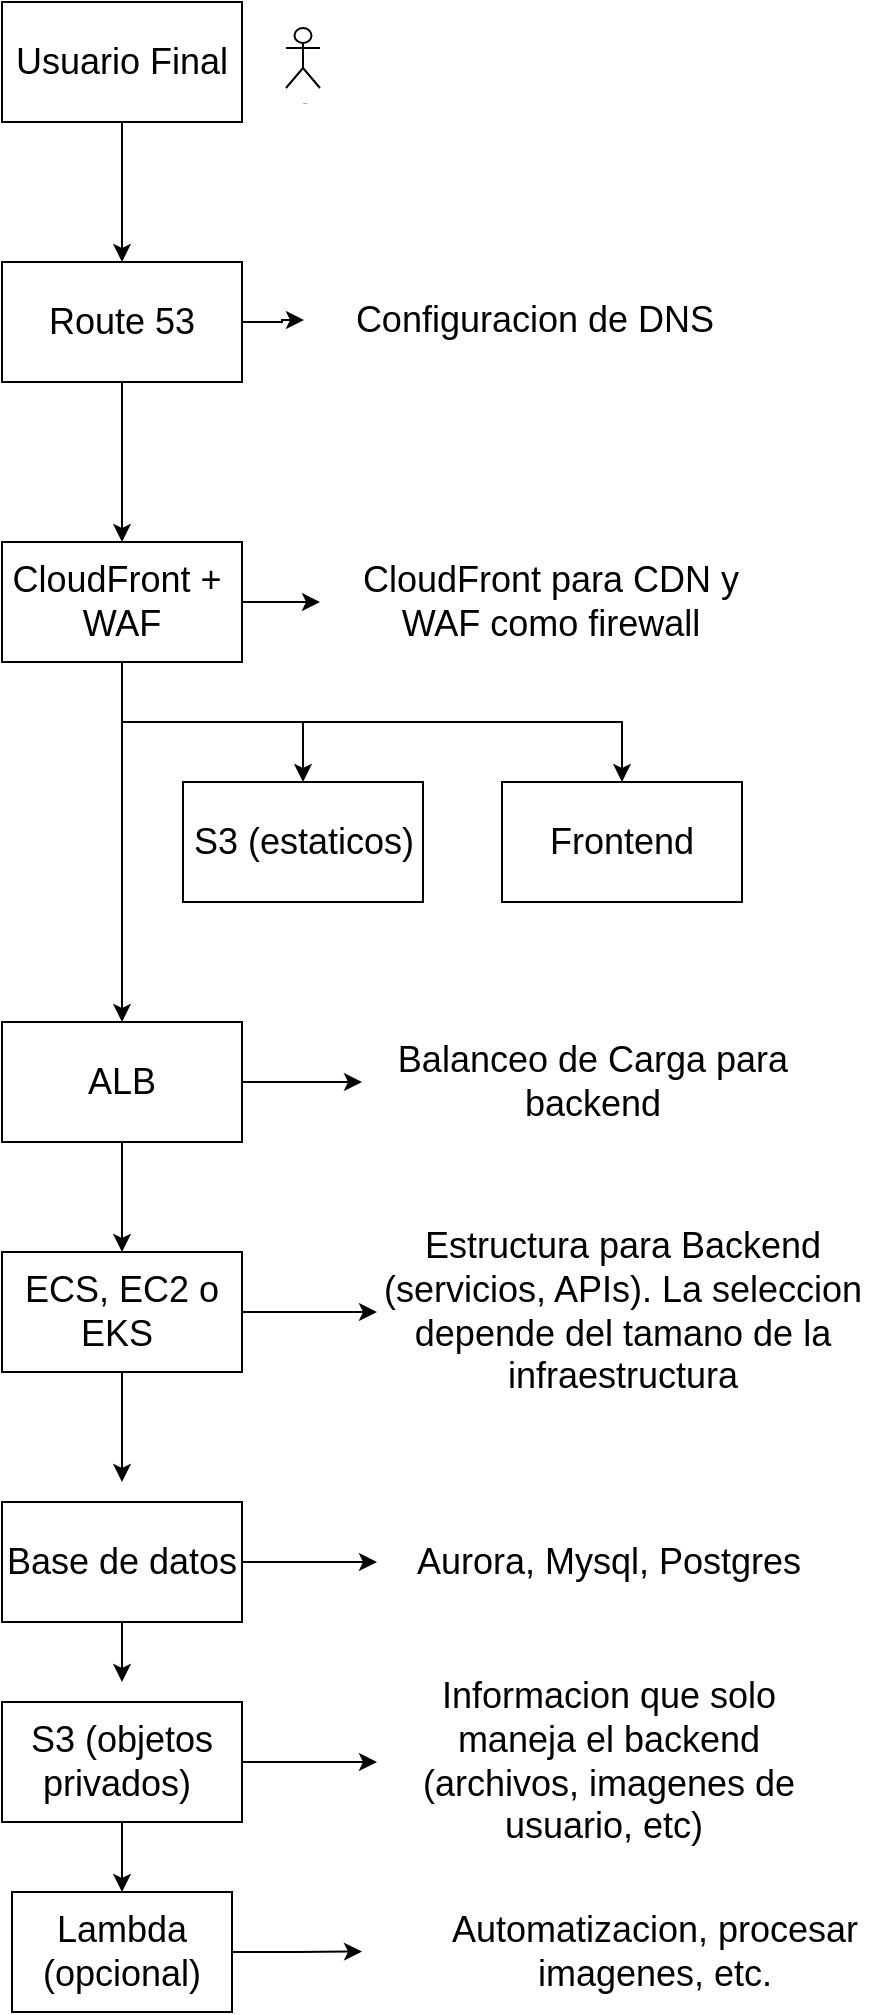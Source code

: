 <mxfile version="28.2.3">
  <diagram name="Page-1" id="_BNeU3UzXw35crK5M0T8">
    <mxGraphModel dx="1700" dy="999" grid="1" gridSize="10" guides="1" tooltips="1" connect="1" arrows="1" fold="1" page="1" pageScale="1" pageWidth="850" pageHeight="1100" math="0" shadow="0">
      <root>
        <mxCell id="0" />
        <mxCell id="1" parent="0" />
        <mxCell id="GhcyAwUaSBHR2RqI9O9E-6" style="edgeStyle=orthogonalEdgeStyle;rounded=0;orthogonalLoop=1;jettySize=auto;html=1;exitX=0.5;exitY=1;exitDx=0;exitDy=0;entryX=0.5;entryY=0;entryDx=0;entryDy=0;" edge="1" parent="1" source="GhcyAwUaSBHR2RqI9O9E-1" target="GhcyAwUaSBHR2RqI9O9E-4">
          <mxGeometry relative="1" as="geometry" />
        </mxCell>
        <mxCell id="GhcyAwUaSBHR2RqI9O9E-1" value="&lt;font style=&quot;font-size: 18px;&quot;&gt;Usuario Final&lt;/font&gt;" style="rounded=0;whiteSpace=wrap;html=1;" vertex="1" parent="1">
          <mxGeometry x="200" y="60" width="120" height="60" as="geometry" />
        </mxCell>
        <mxCell id="GhcyAwUaSBHR2RqI9O9E-7" style="edgeStyle=orthogonalEdgeStyle;rounded=0;orthogonalLoop=1;jettySize=auto;html=1;exitX=0.5;exitY=1;exitDx=0;exitDy=0;entryX=0.5;entryY=0;entryDx=0;entryDy=0;" edge="1" parent="1" source="GhcyAwUaSBHR2RqI9O9E-4" target="GhcyAwUaSBHR2RqI9O9E-5">
          <mxGeometry relative="1" as="geometry" />
        </mxCell>
        <mxCell id="GhcyAwUaSBHR2RqI9O9E-11" style="edgeStyle=orthogonalEdgeStyle;rounded=0;orthogonalLoop=1;jettySize=auto;html=1;exitX=1;exitY=0.5;exitDx=0;exitDy=0;" edge="1" parent="1" source="GhcyAwUaSBHR2RqI9O9E-4" target="GhcyAwUaSBHR2RqI9O9E-9">
          <mxGeometry relative="1" as="geometry" />
        </mxCell>
        <mxCell id="GhcyAwUaSBHR2RqI9O9E-4" value="&lt;font style=&quot;font-size: 18px;&quot;&gt;Route 53&lt;/font&gt;" style="rounded=0;whiteSpace=wrap;html=1;" vertex="1" parent="1">
          <mxGeometry x="200" y="190" width="120" height="60" as="geometry" />
        </mxCell>
        <mxCell id="GhcyAwUaSBHR2RqI9O9E-13" style="edgeStyle=orthogonalEdgeStyle;rounded=0;orthogonalLoop=1;jettySize=auto;html=1;exitX=1;exitY=0.5;exitDx=0;exitDy=0;entryX=0;entryY=0.5;entryDx=0;entryDy=0;" edge="1" parent="1" source="GhcyAwUaSBHR2RqI9O9E-5" target="GhcyAwUaSBHR2RqI9O9E-12">
          <mxGeometry relative="1" as="geometry" />
        </mxCell>
        <mxCell id="GhcyAwUaSBHR2RqI9O9E-15" style="edgeStyle=orthogonalEdgeStyle;rounded=0;orthogonalLoop=1;jettySize=auto;html=1;exitX=0.5;exitY=1;exitDx=0;exitDy=0;" edge="1" parent="1" source="GhcyAwUaSBHR2RqI9O9E-5" target="GhcyAwUaSBHR2RqI9O9E-14">
          <mxGeometry relative="1" as="geometry" />
        </mxCell>
        <mxCell id="GhcyAwUaSBHR2RqI9O9E-17" style="edgeStyle=orthogonalEdgeStyle;rounded=0;orthogonalLoop=1;jettySize=auto;html=1;exitX=0.5;exitY=1;exitDx=0;exitDy=0;entryX=0.5;entryY=0;entryDx=0;entryDy=0;" edge="1" parent="1" source="GhcyAwUaSBHR2RqI9O9E-5" target="GhcyAwUaSBHR2RqI9O9E-16">
          <mxGeometry relative="1" as="geometry" />
        </mxCell>
        <mxCell id="GhcyAwUaSBHR2RqI9O9E-20" style="edgeStyle=orthogonalEdgeStyle;rounded=0;orthogonalLoop=1;jettySize=auto;html=1;entryX=0.5;entryY=0;entryDx=0;entryDy=0;" edge="1" parent="1" source="GhcyAwUaSBHR2RqI9O9E-5" target="GhcyAwUaSBHR2RqI9O9E-18">
          <mxGeometry relative="1" as="geometry" />
        </mxCell>
        <mxCell id="GhcyAwUaSBHR2RqI9O9E-5" value="&lt;font style=&quot;font-size: 18px;&quot;&gt;CloudFront +&amp;nbsp; WAF&lt;/font&gt;" style="rounded=0;whiteSpace=wrap;html=1;" vertex="1" parent="1">
          <mxGeometry x="200" y="330" width="120" height="60" as="geometry" />
        </mxCell>
        <mxCell id="GhcyAwUaSBHR2RqI9O9E-8" value="Actor" style="shape=umlActor;verticalLabelPosition=bottom;verticalAlign=top;html=1;outlineConnect=0;fontSize=1;" vertex="1" parent="1">
          <mxGeometry x="342" y="73" width="17" height="30" as="geometry" />
        </mxCell>
        <mxCell id="GhcyAwUaSBHR2RqI9O9E-9" value="&lt;font style=&quot;font-size: 18px;&quot;&gt;Configuracion de DNS&lt;/font&gt;" style="text;html=1;align=center;verticalAlign=middle;whiteSpace=wrap;rounded=0;" vertex="1" parent="1">
          <mxGeometry x="351" y="204" width="231" height="30" as="geometry" />
        </mxCell>
        <mxCell id="GhcyAwUaSBHR2RqI9O9E-12" value="&lt;font style=&quot;font-size: 18px;&quot;&gt;CloudFront para CDN y WAF como firewall&lt;/font&gt;" style="text;html=1;align=center;verticalAlign=middle;whiteSpace=wrap;rounded=0;" vertex="1" parent="1">
          <mxGeometry x="359" y="345" width="231" height="30" as="geometry" />
        </mxCell>
        <mxCell id="GhcyAwUaSBHR2RqI9O9E-14" value="&lt;font style=&quot;font-size: 18px;&quot;&gt;S3 (estaticos)&lt;/font&gt;" style="rounded=0;whiteSpace=wrap;html=1;" vertex="1" parent="1">
          <mxGeometry x="290.5" y="450" width="120" height="60" as="geometry" />
        </mxCell>
        <mxCell id="GhcyAwUaSBHR2RqI9O9E-16" value="&lt;font style=&quot;font-size: 18px;&quot;&gt;Frontend&lt;/font&gt;" style="rounded=0;whiteSpace=wrap;html=1;" vertex="1" parent="1">
          <mxGeometry x="450" y="450" width="120" height="60" as="geometry" />
        </mxCell>
        <mxCell id="GhcyAwUaSBHR2RqI9O9E-23" style="edgeStyle=orthogonalEdgeStyle;rounded=0;orthogonalLoop=1;jettySize=auto;html=1;exitX=1;exitY=0.5;exitDx=0;exitDy=0;entryX=0;entryY=0.5;entryDx=0;entryDy=0;" edge="1" parent="1" source="GhcyAwUaSBHR2RqI9O9E-18" target="GhcyAwUaSBHR2RqI9O9E-21">
          <mxGeometry relative="1" as="geometry" />
        </mxCell>
        <mxCell id="GhcyAwUaSBHR2RqI9O9E-25" style="edgeStyle=orthogonalEdgeStyle;rounded=0;orthogonalLoop=1;jettySize=auto;html=1;exitX=0.5;exitY=1;exitDx=0;exitDy=0;" edge="1" parent="1" source="GhcyAwUaSBHR2RqI9O9E-18" target="GhcyAwUaSBHR2RqI9O9E-24">
          <mxGeometry relative="1" as="geometry" />
        </mxCell>
        <mxCell id="GhcyAwUaSBHR2RqI9O9E-18" value="&lt;font style=&quot;font-size: 18px;&quot;&gt;ALB&lt;/font&gt;" style="rounded=0;whiteSpace=wrap;html=1;" vertex="1" parent="1">
          <mxGeometry x="200" y="570" width="120" height="60" as="geometry" />
        </mxCell>
        <mxCell id="GhcyAwUaSBHR2RqI9O9E-21" value="&lt;font style=&quot;font-size: 18px;&quot;&gt;Balanceo de Carga para backend&lt;/font&gt;" style="text;html=1;align=center;verticalAlign=middle;whiteSpace=wrap;rounded=0;" vertex="1" parent="1">
          <mxGeometry x="380" y="585" width="231" height="30" as="geometry" />
        </mxCell>
        <mxCell id="GhcyAwUaSBHR2RqI9O9E-22" style="edgeStyle=orthogonalEdgeStyle;rounded=0;orthogonalLoop=1;jettySize=auto;html=1;exitX=0.5;exitY=1;exitDx=0;exitDy=0;" edge="1" parent="1" source="GhcyAwUaSBHR2RqI9O9E-21" target="GhcyAwUaSBHR2RqI9O9E-21">
          <mxGeometry relative="1" as="geometry" />
        </mxCell>
        <mxCell id="GhcyAwUaSBHR2RqI9O9E-27" style="edgeStyle=orthogonalEdgeStyle;rounded=0;orthogonalLoop=1;jettySize=auto;html=1;exitX=1;exitY=0.5;exitDx=0;exitDy=0;" edge="1" parent="1" source="GhcyAwUaSBHR2RqI9O9E-24" target="GhcyAwUaSBHR2RqI9O9E-26">
          <mxGeometry relative="1" as="geometry" />
        </mxCell>
        <mxCell id="GhcyAwUaSBHR2RqI9O9E-30" style="edgeStyle=orthogonalEdgeStyle;rounded=0;orthogonalLoop=1;jettySize=auto;html=1;exitX=0.5;exitY=1;exitDx=0;exitDy=0;" edge="1" parent="1" source="GhcyAwUaSBHR2RqI9O9E-24">
          <mxGeometry relative="1" as="geometry">
            <mxPoint x="260" y="800" as="targetPoint" />
          </mxGeometry>
        </mxCell>
        <mxCell id="GhcyAwUaSBHR2RqI9O9E-24" value="&lt;font style=&quot;font-size: 18px;&quot;&gt;ECS, EC2 o EKS&amp;nbsp;&lt;/font&gt;" style="rounded=0;whiteSpace=wrap;html=1;" vertex="1" parent="1">
          <mxGeometry x="200" y="685" width="120" height="60" as="geometry" />
        </mxCell>
        <mxCell id="GhcyAwUaSBHR2RqI9O9E-26" value="&lt;span style=&quot;font-size: 18px;&quot;&gt;Estructura para Backend (servicios, APIs). La seleccion depende del tamano de la infraestructura&lt;/span&gt;" style="text;html=1;align=center;verticalAlign=middle;whiteSpace=wrap;rounded=0;" vertex="1" parent="1">
          <mxGeometry x="387.5" y="700" width="245" height="30" as="geometry" />
        </mxCell>
        <mxCell id="GhcyAwUaSBHR2RqI9O9E-32" style="edgeStyle=orthogonalEdgeStyle;rounded=0;orthogonalLoop=1;jettySize=auto;html=1;exitX=1;exitY=0.5;exitDx=0;exitDy=0;" edge="1" parent="1" source="GhcyAwUaSBHR2RqI9O9E-29" target="GhcyAwUaSBHR2RqI9O9E-31">
          <mxGeometry relative="1" as="geometry" />
        </mxCell>
        <mxCell id="GhcyAwUaSBHR2RqI9O9E-43" style="edgeStyle=orthogonalEdgeStyle;rounded=0;orthogonalLoop=1;jettySize=auto;html=1;exitX=0.5;exitY=1;exitDx=0;exitDy=0;" edge="1" parent="1" source="GhcyAwUaSBHR2RqI9O9E-29">
          <mxGeometry relative="1" as="geometry">
            <mxPoint x="260" y="900" as="targetPoint" />
          </mxGeometry>
        </mxCell>
        <mxCell id="GhcyAwUaSBHR2RqI9O9E-29" value="&lt;font style=&quot;font-size: 18px;&quot;&gt;Base de datos&lt;/font&gt;" style="rounded=0;whiteSpace=wrap;html=1;" vertex="1" parent="1">
          <mxGeometry x="200" y="810" width="120" height="60" as="geometry" />
        </mxCell>
        <mxCell id="GhcyAwUaSBHR2RqI9O9E-31" value="&lt;font style=&quot;font-size: 18px;&quot;&gt;Aurora, Mysql, Postgres&lt;/font&gt;" style="text;html=1;align=center;verticalAlign=middle;whiteSpace=wrap;rounded=0;" vertex="1" parent="1">
          <mxGeometry x="387.5" y="825" width="231" height="30" as="geometry" />
        </mxCell>
        <mxCell id="GhcyAwUaSBHR2RqI9O9E-36" style="edgeStyle=orthogonalEdgeStyle;rounded=0;orthogonalLoop=1;jettySize=auto;html=1;exitX=1;exitY=0.5;exitDx=0;exitDy=0;entryX=0;entryY=0.5;entryDx=0;entryDy=0;" edge="1" parent="1" source="GhcyAwUaSBHR2RqI9O9E-33" target="GhcyAwUaSBHR2RqI9O9E-35">
          <mxGeometry relative="1" as="geometry" />
        </mxCell>
        <mxCell id="GhcyAwUaSBHR2RqI9O9E-40" style="edgeStyle=orthogonalEdgeStyle;rounded=0;orthogonalLoop=1;jettySize=auto;html=1;exitX=0.5;exitY=1;exitDx=0;exitDy=0;entryX=0.5;entryY=0;entryDx=0;entryDy=0;" edge="1" parent="1" source="GhcyAwUaSBHR2RqI9O9E-33" target="GhcyAwUaSBHR2RqI9O9E-37">
          <mxGeometry relative="1" as="geometry" />
        </mxCell>
        <mxCell id="GhcyAwUaSBHR2RqI9O9E-33" value="&lt;div&gt;&lt;font style=&quot;font-size: 18px;&quot;&gt;S3 (objetos privados)&amp;nbsp;&lt;/font&gt;&lt;/div&gt;" style="rounded=0;whiteSpace=wrap;html=1;" vertex="1" parent="1">
          <mxGeometry x="200" y="910" width="120" height="60" as="geometry" />
        </mxCell>
        <mxCell id="GhcyAwUaSBHR2RqI9O9E-35" value="&lt;font style=&quot;font-size: 18px;&quot;&gt;Informacion que solo maneja el backend (archivos, imagenes de usuario, etc)&amp;nbsp;&lt;/font&gt;" style="text;html=1;align=center;verticalAlign=middle;whiteSpace=wrap;rounded=0;" vertex="1" parent="1">
          <mxGeometry x="387.5" y="925" width="231" height="30" as="geometry" />
        </mxCell>
        <mxCell id="GhcyAwUaSBHR2RqI9O9E-42" style="edgeStyle=orthogonalEdgeStyle;rounded=0;orthogonalLoop=1;jettySize=auto;html=1;exitX=1;exitY=0.5;exitDx=0;exitDy=0;" edge="1" parent="1" source="GhcyAwUaSBHR2RqI9O9E-37">
          <mxGeometry relative="1" as="geometry">
            <mxPoint x="380" y="1034.75" as="targetPoint" />
          </mxGeometry>
        </mxCell>
        <mxCell id="GhcyAwUaSBHR2RqI9O9E-37" value="&lt;font style=&quot;font-size: 18px;&quot;&gt;Lambda (opcional)&lt;/font&gt;" style="rounded=0;whiteSpace=wrap;html=1;" vertex="1" parent="1">
          <mxGeometry x="205" y="1005" width="110" height="60" as="geometry" />
        </mxCell>
        <mxCell id="GhcyAwUaSBHR2RqI9O9E-39" value="&lt;font style=&quot;font-size: 18px;&quot;&gt;Automatizacion, procesar imagenes, etc.&lt;/font&gt;" style="text;html=1;align=center;verticalAlign=middle;whiteSpace=wrap;rounded=0;" vertex="1" parent="1">
          <mxGeometry x="410.5" y="1020" width="231" height="30" as="geometry" />
        </mxCell>
      </root>
    </mxGraphModel>
  </diagram>
</mxfile>
